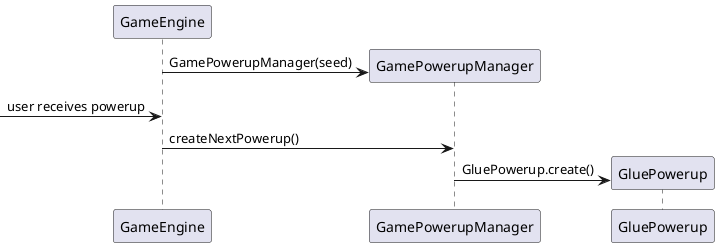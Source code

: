 @startuml
create GameEngine

create GamePowerupManager
GameEngine -> GamePowerupManager: GamePowerupManager(seed)

[-> GameEngine: user receives powerup

GameEngine-> GamePowerupManager: createNextPowerup()

create GluePowerup
GamePowerupManager-> GluePowerup: GluePowerup.create()
@enduml